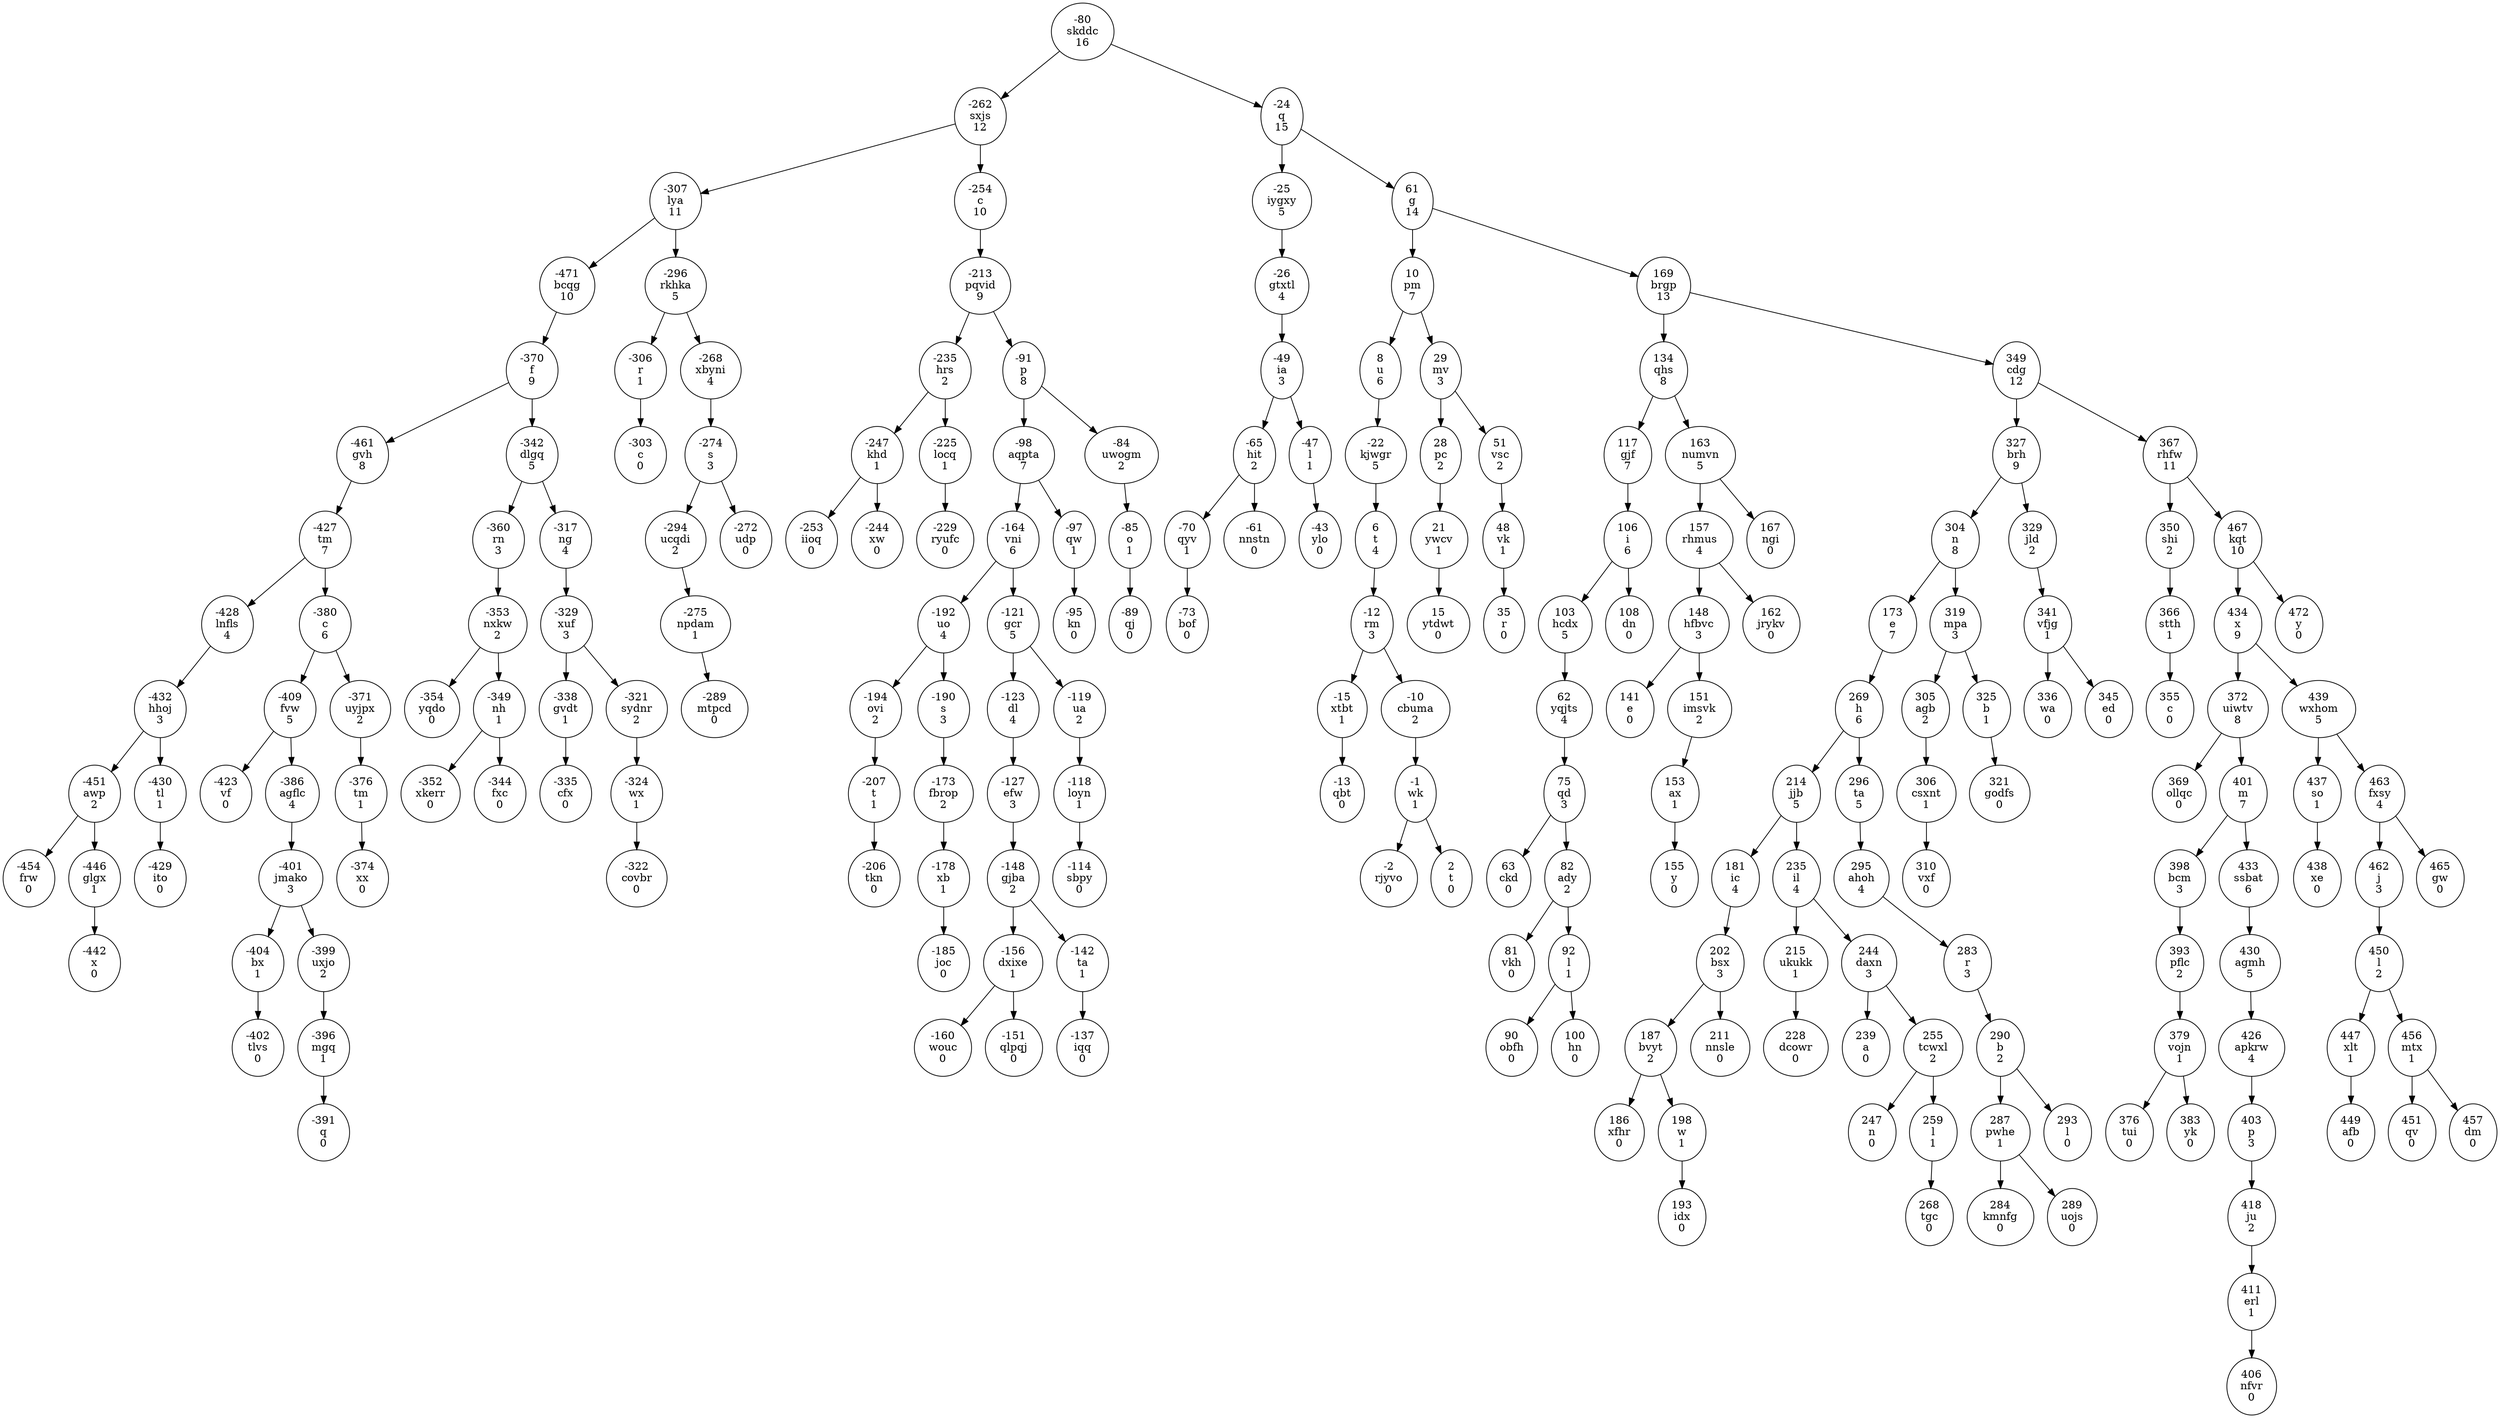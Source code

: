 digraph testAVL {
	N_471[label="-471\nbcqg\n10"]
	N_471->N_370
	N_461[label="-461\ngvh\n8"]
	N_461->N_427
	N_454[label="-454\nfrw\n0"]
	N_451[label="-451\nawp\n2"]
	N_451->N_454
	N_451->N_446
	N_446[label="-446\nglgx\n1"]
	N_446->N_442
	N_442[label="-442\nx\n0"]
	N_432[label="-432\nhhoj\n3"]
	N_432->N_451
	N_432->N_430
	N_430[label="-430\ntl\n1"]
	N_430->N_429
	N_429[label="-429\nito\n0"]
	N_428[label="-428\nlnfls\n4"]
	N_428->N_432
	N_427[label="-427\ntm\n7"]
	N_427->N_428
	N_427->N_380
	N_423[label="-423\nvf\n0"]
	N_409[label="-409\nfvw\n5"]
	N_409->N_423
	N_409->N_386
	N_404[label="-404\nbx\n1"]
	N_404->N_402
	N_402[label="-402\ntlvs\n0"]
	N_401[label="-401\njmako\n3"]
	N_401->N_404
	N_401->N_399
	N_399[label="-399\nuxjo\n2"]
	N_399->N_396
	N_396[label="-396\nmgq\n1"]
	N_396->N_391
	N_391[label="-391\nq\n0"]
	N_386[label="-386\nagflc\n4"]
	N_386->N_401
	N_380[label="-380\nc\n6"]
	N_380->N_409
	N_380->N_371
	N_376[label="-376\ntm\n1"]
	N_376->N_374
	N_374[label="-374\nxx\n0"]
	N_371[label="-371\nuyjpx\n2"]
	N_371->N_376
	N_370[label="-370\nf\n9"]
	N_370->N_461
	N_370->N_342
	N_360[label="-360\nrn\n3"]
	N_360->N_353
	N_354[label="-354\nyqdo\n0"]
	N_353[label="-353\nnxkw\n2"]
	N_353->N_354
	N_353->N_349
	N_352[label="-352\nxkerr\n0"]
	N_349[label="-349\nnh\n1"]
	N_349->N_352
	N_349->N_344
	N_344[label="-344\nfxc\n0"]
	N_342[label="-342\ndlgq\n5"]
	N_342->N_360
	N_342->N_317
	N_338[label="-338\ngvdt\n1"]
	N_338->N_335
	N_335[label="-335\ncfx\n0"]
	N_329[label="-329\nxuf\n3"]
	N_329->N_338
	N_329->N_321
	N_324[label="-324\nwx\n1"]
	N_324->N_322
	N_322[label="-322\ncovbr\n0"]
	N_321[label="-321\nsydnr\n2"]
	N_321->N_324
	N_317[label="-317\nng\n4"]
	N_317->N_329
	N_307[label="-307\nlya\n11"]
	N_307->N_471
	N_307->N_296
	N_306[label="-306\nr\n1"]
	N_306->N_303
	N_303[label="-303\nc\n0"]
	N_296[label="-296\nrkhka\n5"]
	N_296->N_306
	N_296->N_268
	N_294[label="-294\nucqdi\n2"]
	N_294->N_275
	N_289[label="-289\nmtpcd\n0"]
	N_275[label="-275\nnpdam\n1"]
	N_275->N_289
	N_274[label="-274\ns\n3"]
	N_274->N_294
	N_274->N_272
	N_272[label="-272\nudp\n0"]
	N_268[label="-268\nxbyni\n4"]
	N_268->N_274
	N_262[label="-262\nsxjs\n12"]
	N_262->N_307
	N_262->N_254
	N_254[label="-254\nc\n10"]
	N_254->N_213
	N_253[label="-253\niioq\n0"]
	N_247[label="-247\nkhd\n1"]
	N_247->N_253
	N_247->N_244
	N_244[label="-244\nxw\n0"]
	N_235[label="-235\nhrs\n2"]
	N_235->N_247
	N_235->N_225
	N_229[label="-229\nryufc\n0"]
	N_225[label="-225\nlocq\n1"]
	N_225->N_229
	N_213[label="-213\npqvid\n9"]
	N_213->N_235
	N_213->N_91
	N_207[label="-207\nt\n1"]
	N_207->N_206
	N_206[label="-206\ntkn\n0"]
	N_194[label="-194\novi\n2"]
	N_194->N_207
	N_192[label="-192\nuo\n4"]
	N_192->N_194
	N_192->N_190
	N_190[label="-190\ns\n3"]
	N_190->N_173
	N_185[label="-185\njoc\n0"]
	N_178[label="-178\nxb\n1"]
	N_178->N_185
	N_173[label="-173\nfbrop\n2"]
	N_173->N_178
	N_164[label="-164\nvni\n6"]
	N_164->N_192
	N_164->N_121
	N_160[label="-160\nwouc\n0"]
	N_156[label="-156\ndxixe\n1"]
	N_156->N_160
	N_156->N_151
	N_151[label="-151\nqlpqj\n0"]
	N_148[label="-148\ngjba\n2"]
	N_148->N_156
	N_148->N_142
	N_142[label="-142\nta\n1"]
	N_142->N_137
	N_137[label="-137\niqq\n0"]
	N_127[label="-127\nefw\n3"]
	N_127->N_148
	N_123[label="-123\ndl\n4"]
	N_123->N_127
	N_121[label="-121\ngcr\n5"]
	N_121->N_123
	N_121->N_119
	N_119[label="-119\nua\n2"]
	N_119->N_118
	N_118[label="-118\nloyn\n1"]
	N_118->N_114
	N_114[label="-114\nsbpy\n0"]
	N_98[label="-98\naqpta\n7"]
	N_98->N_164
	N_98->N_97
	N_97[label="-97\nqw\n1"]
	N_97->N_95
	N_95[label="-95\nkn\n0"]
	N_91[label="-91\np\n8"]
	N_91->N_98
	N_91->N_84
	N_89[label="-89\nqj\n0"]
	N_85[label="-85\no\n1"]
	N_85->N_89
	N_84[label="-84\nuwogm\n2"]
	N_84->N_85
	N_80[label="-80\nskddc\n16"]
	N_80->N_262
	N_80->N_24
	N_73[label="-73\nbof\n0"]
	N_70[label="-70\nqyv\n1"]
	N_70->N_73
	N_65[label="-65\nhit\n2"]
	N_65->N_70
	N_65->N_61
	N_61[label="-61\nnnstn\n0"]
	N_49[label="-49\nia\n3"]
	N_49->N_65
	N_49->N_47
	N_47[label="-47\nl\n1"]
	N_47->N_43
	N_43[label="-43\nylo\n0"]
	N_26[label="-26\ngtxtl\n4"]
	N_26->N_49
	N_25[label="-25\niygxy\n5"]
	N_25->N_26
	N_24[label="-24\nq\n15"]
	N_24->N_25
	N_24->N61
	N_22[label="-22\nkjwgr\n5"]
	N_22->N6
	N_15[label="-15\nxtbt\n1"]
	N_15->N_13
	N_13[label="-13\nqbt\n0"]
	N_12[label="-12\nrm\n3"]
	N_12->N_15
	N_12->N_10
	N_10[label="-10\ncbuma\n2"]
	N_10->N_1
	N_2[label="-2\nrjyvo\n0"]
	N_1[label="-1\nwk\n1"]
	N_1->N_2
	N_1->N2
	N2[label="2\nt\n0"]
	N6[label="6\nt\n4"]
	N6->N_12
	N8[label="8\nu\n6"]
	N8->N_22
	N10[label="10\npm\n7"]
	N10->N8
	N10->N29
	N15[label="15\nytdwt\n0"]
	N21[label="21\nywcv\n1"]
	N21->N15
	N28[label="28\npc\n2"]
	N28->N21
	N29[label="29\nmv\n3"]
	N29->N28
	N29->N51
	N35[label="35\nr\n0"]
	N48[label="48\nvk\n1"]
	N48->N35
	N51[label="51\nvsc\n2"]
	N51->N48
	N61[label="61\ng\n14"]
	N61->N10
	N61->N169
	N62[label="62\nyqjts\n4"]
	N62->N75
	N63[label="63\nckd\n0"]
	N75[label="75\nqd\n3"]
	N75->N63
	N75->N82
	N81[label="81\nvkh\n0"]
	N82[label="82\nady\n2"]
	N82->N81
	N82->N92
	N90[label="90\nobfh\n0"]
	N92[label="92\nl\n1"]
	N92->N90
	N92->N100
	N100[label="100\nhn\n0"]
	N103[label="103\nhcdx\n5"]
	N103->N62
	N106[label="106\ni\n6"]
	N106->N103
	N106->N108
	N108[label="108\ndn\n0"]
	N117[label="117\ngjf\n7"]
	N117->N106
	N134[label="134\nqhs\n8"]
	N134->N117
	N134->N163
	N141[label="141\ne\n0"]
	N148[label="148\nhfbvc\n3"]
	N148->N141
	N148->N151
	N151[label="151\nimsvk\n2"]
	N151->N153
	N153[label="153\nax\n1"]
	N153->N155
	N155[label="155\ny\n0"]
	N157[label="157\nrhmus\n4"]
	N157->N148
	N157->N162
	N162[label="162\njrykv\n0"]
	N163[label="163\nnumvn\n5"]
	N163->N157
	N163->N167
	N167[label="167\nngi\n0"]
	N169[label="169\nbrgp\n13"]
	N169->N134
	N169->N349
	N173[label="173\ne\n7"]
	N173->N269
	N181[label="181\nic\n4"]
	N181->N202
	N186[label="186\nxfhr\n0"]
	N187[label="187\nbvyt\n2"]
	N187->N186
	N187->N198
	N193[label="193\nidx\n0"]
	N198[label="198\nw\n1"]
	N198->N193
	N202[label="202\nbsx\n3"]
	N202->N187
	N202->N211
	N211[label="211\nnnsle\n0"]
	N214[label="214\njjb\n5"]
	N214->N181
	N214->N235
	N215[label="215\nukukk\n1"]
	N215->N228
	N228[label="228\ndcowr\n0"]
	N235[label="235\nil\n4"]
	N235->N215
	N235->N244
	N239[label="239\na\n0"]
	N244[label="244\ndaxn\n3"]
	N244->N239
	N244->N255
	N247[label="247\nn\n0"]
	N255[label="255\ntcwxl\n2"]
	N255->N247
	N255->N259
	N259[label="259\nl\n1"]
	N259->N268
	N268[label="268\ntgc\n0"]
	N269[label="269\nh\n6"]
	N269->N214
	N269->N296
	N283[label="283\nr\n3"]
	N283->N290
	N284[label="284\nkmnfg\n0"]
	N287[label="287\npwhe\n1"]
	N287->N284
	N287->N289
	N289[label="289\nuojs\n0"]
	N290[label="290\nb\n2"]
	N290->N287
	N290->N293
	N293[label="293\nl\n0"]
	N295[label="295\nahoh\n4"]
	N295->N283
	N296[label="296\nta\n5"]
	N296->N295
	N304[label="304\nn\n8"]
	N304->N173
	N304->N319
	N305[label="305\nagb\n2"]
	N305->N306
	N306[label="306\ncsxnt\n1"]
	N306->N310
	N310[label="310\nvxf\n0"]
	N319[label="319\nmpa\n3"]
	N319->N305
	N319->N325
	N321[label="321\ngodfs\n0"]
	N325[label="325\nb\n1"]
	N325->N321
	N327[label="327\nbrh\n9"]
	N327->N304
	N327->N329
	N329[label="329\njld\n2"]
	N329->N341
	N336[label="336\nwa\n0"]
	N341[label="341\nvfjg\n1"]
	N341->N336
	N341->N345
	N345[label="345\ned\n0"]
	N349[label="349\ncdg\n12"]
	N349->N327
	N349->N367
	N350[label="350\nshi\n2"]
	N350->N366
	N355[label="355\nc\n0"]
	N366[label="366\nstth\n1"]
	N366->N355
	N367[label="367\nrhfw\n11"]
	N367->N350
	N367->N467
	N369[label="369\nollqc\n0"]
	N372[label="372\nuiwtv\n8"]
	N372->N369
	N372->N401
	N376[label="376\ntui\n0"]
	N379[label="379\nvojn\n1"]
	N379->N376
	N379->N383
	N383[label="383\nyk\n0"]
	N393[label="393\npflc\n2"]
	N393->N379
	N398[label="398\nbcm\n3"]
	N398->N393
	N401[label="401\nm\n7"]
	N401->N398
	N401->N433
	N403[label="403\np\n3"]
	N403->N418
	N406[label="406\nnfvr\n0"]
	N411[label="411\nerl\n1"]
	N411->N406
	N418[label="418\nju\n2"]
	N418->N411
	N426[label="426\napkrw\n4"]
	N426->N403
	N430[label="430\nagmh\n5"]
	N430->N426
	N433[label="433\nssbat\n6"]
	N433->N430
	N434[label="434\nx\n9"]
	N434->N372
	N434->N439
	N437[label="437\nso\n1"]
	N437->N438
	N438[label="438\nxe\n0"]
	N439[label="439\nwxhom\n5"]
	N439->N437
	N439->N463
	N447[label="447\nxlt\n1"]
	N447->N449
	N449[label="449\nafb\n0"]
	N450[label="450\nl\n2"]
	N450->N447
	N450->N456
	N451[label="451\nqv\n0"]
	N456[label="456\nmtx\n1"]
	N456->N451
	N456->N457
	N457[label="457\ndm\n0"]
	N462[label="462\nj\n3"]
	N462->N450
	N463[label="463\nfxsy\n4"]
	N463->N462
	N463->N465
	N465[label="465\ngw\n0"]
	N467[label="467\nkqt\n10"]
	N467->N434
	N467->N472
	N472[label="472\ny\n0"]
}
